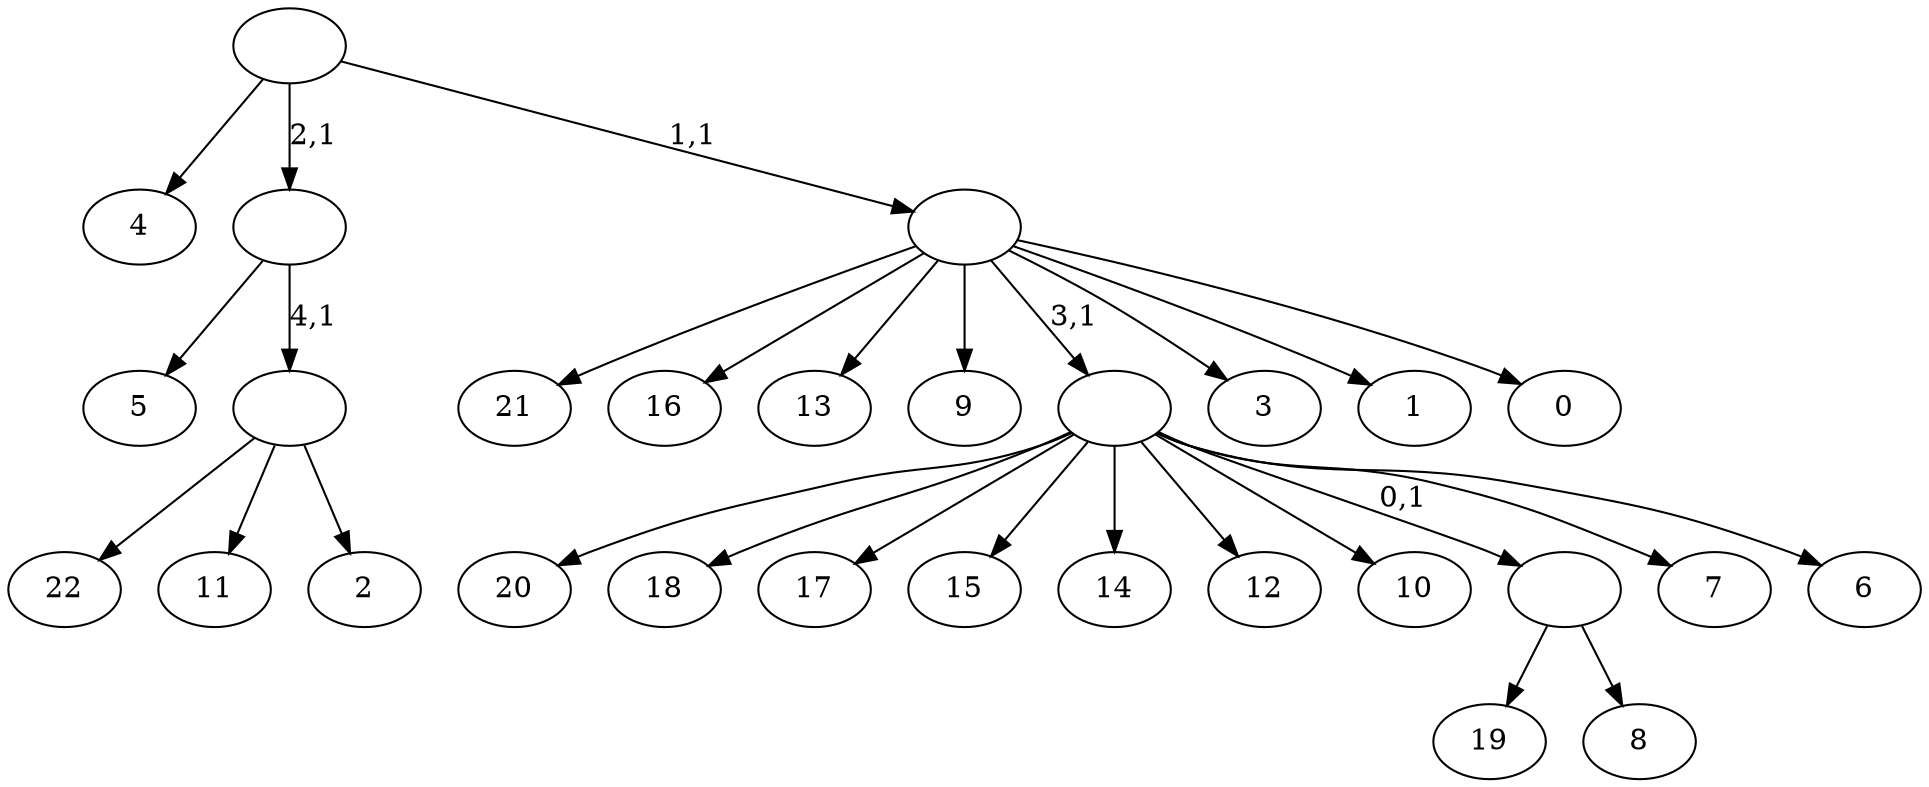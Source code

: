digraph T {
	28 [label="22"]
	27 [label="21"]
	26 [label="20"]
	25 [label="19"]
	24 [label="18"]
	23 [label="17"]
	22 [label="16"]
	21 [label="15"]
	20 [label="14"]
	19 [label="13"]
	18 [label="12"]
	17 [label="11"]
	16 [label="10"]
	15 [label="9"]
	14 [label="8"]
	13 [label=""]
	12 [label="7"]
	11 [label="6"]
	10 [label=""]
	9 [label="5"]
	8 [label="4"]
	7 [label="3"]
	6 [label="2"]
	5 [label=""]
	4 [label=""]
	3 [label="1"]
	2 [label="0"]
	1 [label=""]
	0 [label=""]
	13 -> 25 [label=""]
	13 -> 14 [label=""]
	10 -> 26 [label=""]
	10 -> 24 [label=""]
	10 -> 23 [label=""]
	10 -> 21 [label=""]
	10 -> 20 [label=""]
	10 -> 18 [label=""]
	10 -> 16 [label=""]
	10 -> 13 [label="0,1"]
	10 -> 12 [label=""]
	10 -> 11 [label=""]
	5 -> 28 [label=""]
	5 -> 17 [label=""]
	5 -> 6 [label=""]
	4 -> 9 [label=""]
	4 -> 5 [label="4,1"]
	1 -> 27 [label=""]
	1 -> 22 [label=""]
	1 -> 19 [label=""]
	1 -> 15 [label=""]
	1 -> 10 [label="3,1"]
	1 -> 7 [label=""]
	1 -> 3 [label=""]
	1 -> 2 [label=""]
	0 -> 8 [label=""]
	0 -> 4 [label="2,1"]
	0 -> 1 [label="1,1"]
}

